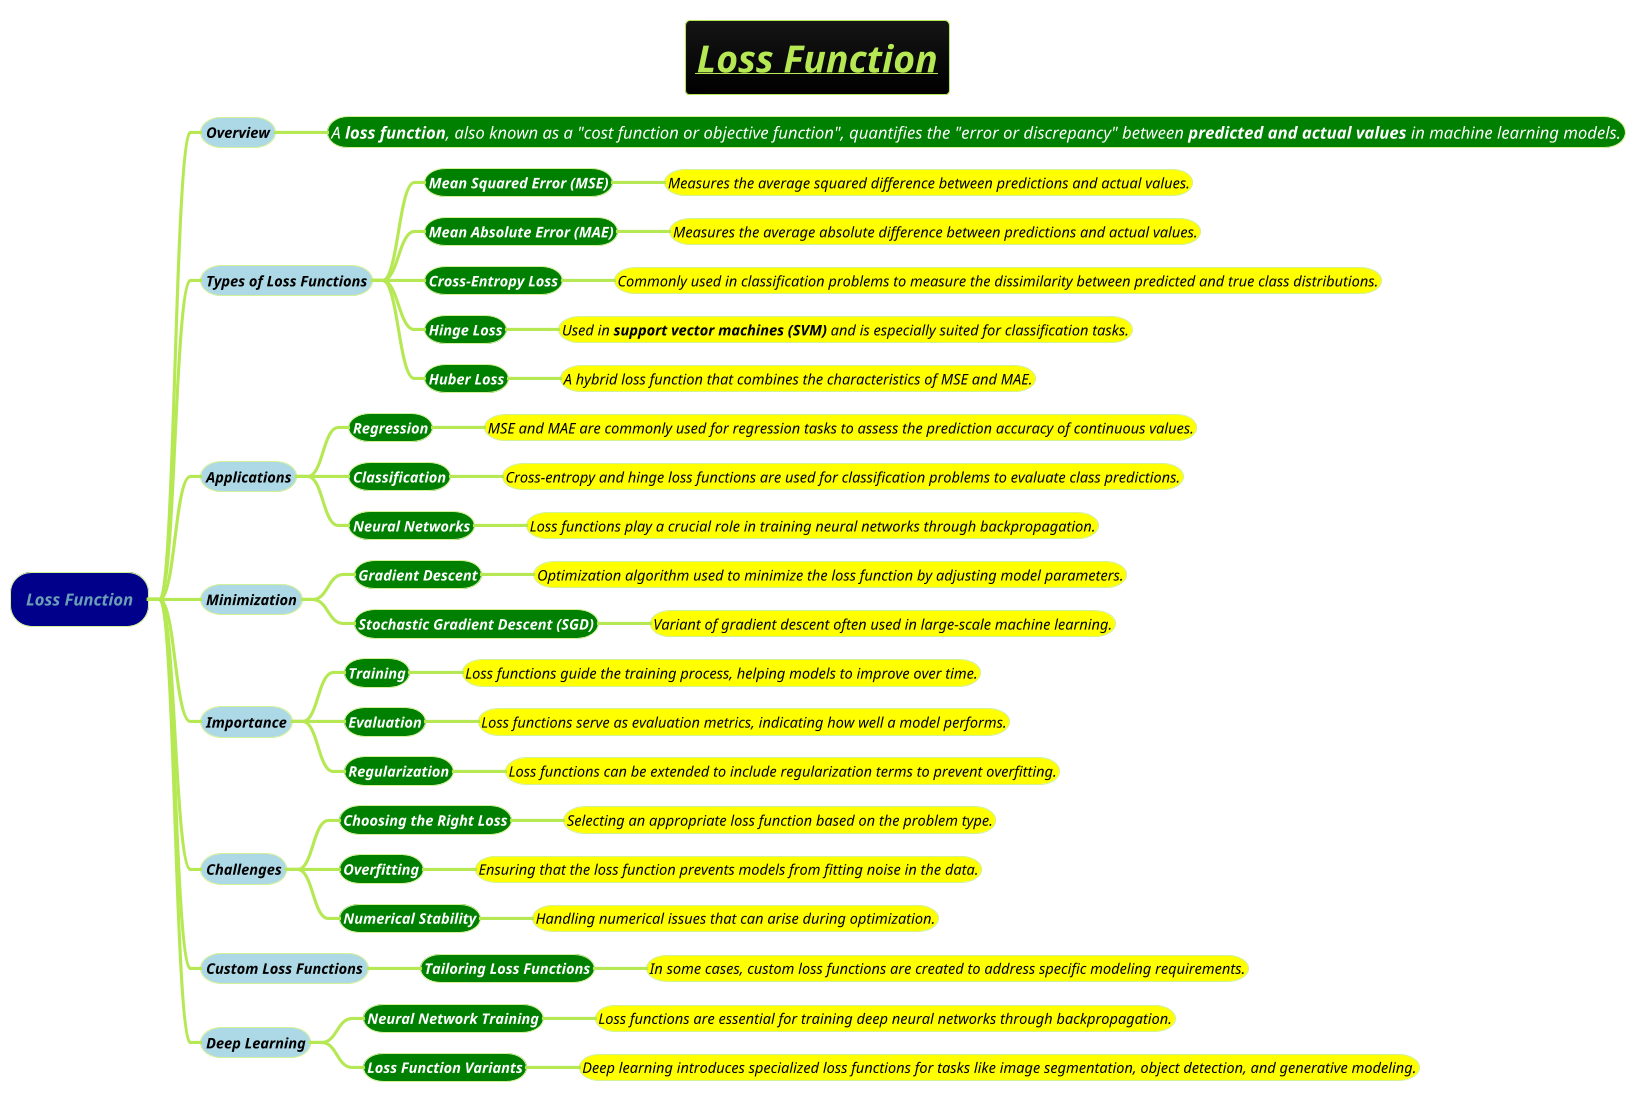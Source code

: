 @startmindmap
title =<i><b><u>Loss Function

!theme hacker

*[#darkblue] <i>Loss Function
**[#lightblue] <i><color #black><b><size:14>Overview
***[#green] <i><color #white><size:16>A **loss function**, also known as a "cost function or objective function", quantifies the "error or discrepancy" between **predicted and actual values** in machine learning models.

**[#lightblue] <i><color #black><b><size:14>Types of Loss Functions
***[#green] <i><color #white><b><size:14>Mean Squared Error (MSE)
****[#yellow] <i><color #black><size:14>Measures the average squared difference between predictions and actual values.
***[#green] <i><color #white><b><size:14>Mean Absolute Error (MAE)
****[#yellow] <i><color #black><size:14>Measures the average absolute difference between predictions and actual values.
***[#green] <i><color #white><b><size:14>Cross-Entropy Loss
****[#yellow] <i><color #black><size:14>Commonly used in classification problems to measure the dissimilarity between predicted and true class distributions.
***[#green] <i><color #white><b><size:14>Hinge Loss
****[#yellow] <i><color #black><size:14>Used in **support vector machines (SVM)** and is especially suited for classification tasks.
***[#green] <i><color #white><b><size:14>Huber Loss
****[#yellow] <i><color #black><size:14>A hybrid loss function that combines the characteristics of MSE and MAE.

**[#lightblue] <i><color #black><b><size:14>Applications
***[#green] <i><color #white><b><size:14>Regression
****[#yellow] <i><color #black><size:14>MSE and MAE are commonly used for regression tasks to assess the prediction accuracy of continuous values.
***[#green] <i><color #white><b><size:14>Classification
****[#yellow] <i><color #black><size:14>Cross-entropy and hinge loss functions are used for classification problems to evaluate class predictions.
***[#green] <i><color #white><b><size:14>Neural Networks
****[#yellow] <i><color #black><size:14>Loss functions play a crucial role in training neural networks through backpropagation.

**[#lightblue] <i><color #black><b><size:14>Minimization
***[#green] <i><color #white><b><size:14>Gradient Descent
****[#yellow] <i><color #black><size:14>Optimization algorithm used to minimize the loss function by adjusting model parameters.
***[#green] <i><color #white><b><size:14>Stochastic Gradient Descent (SGD)
****[#yellow] <i><color #black><size:14>Variant of gradient descent often used in large-scale machine learning.

**[#lightblue] <i><color #black><b><size:14>Importance
***[#green] <i><color #white><b><size:14>Training
****[#yellow] <i><color #black><size:14>Loss functions guide the training process, helping models to improve over time.
***[#green] <i><color #white><b><size:14>Evaluation
****[#yellow] <i><color #black><size:14>Loss functions serve as evaluation metrics, indicating how well a model performs.
***[#green] <i><color #white><b><size:14>Regularization
****[#yellow] <i><color #black><size:14>Loss functions can be extended to include regularization terms to prevent overfitting.

**[#lightblue] <i><color #black><b><size:14>Challenges
***[#green] <i><color #white><b><size:14>Choosing the Right Loss
****[#yellow] <i><color #black><size:14>Selecting an appropriate loss function based on the problem type.
***[#green] <i><color #white><b><size:14>Overfitting
****[#yellow] <i><color #black><size:14>Ensuring that the loss function prevents models from fitting noise in the data.
***[#green] <i><color #white><b><size:14>Numerical Stability
****[#yellow] <i><color #black><size:14>Handling numerical issues that can arise during optimization.

**[#lightblue] <i><color #black><b><size:14>Custom Loss Functions
***[#green] <i><color #white><b><size:14>Tailoring Loss Functions
****[#yellow] <i><color #black><size:14>In some cases, custom loss functions are created to address specific modeling requirements.

**[#lightblue] <i><color #black><b><size:14>Deep Learning
***[#green] <i><color #white><b><size:14>Neural Network Training
****[#yellow] <i><color #black><size:14>Loss functions are essential for training deep neural networks through backpropagation.
***[#green] <i><color #white><b><size:14>Loss Function Variants
****[#yellow] <i><color #black><size:14>Deep learning introduces specialized loss functions for tasks like image segmentation, object detection, and generative modeling.

@endmindmap

